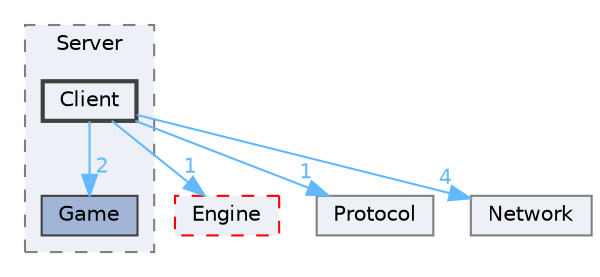 digraph "Flakkari/Server/Client"
{
 // LATEX_PDF_SIZE
  bgcolor="transparent";
  edge [fontname=Helvetica,fontsize=10,labelfontname=Helvetica,labelfontsize=10];
  node [fontname=Helvetica,fontsize=10,shape=box,height=0.2,width=0.4];
  compound=true
  subgraph clusterdir_b45b4f7f86949fcdbe13543d457ee769 {
    graph [ bgcolor="#edf0f7", pencolor="grey50", label="Server", fontname=Helvetica,fontsize=10 style="filled,dashed", URL="dir_b45b4f7f86949fcdbe13543d457ee769.html",tooltip=""]
  dir_96390089ad122cc0e79a3d516a8e4be8 [label="Game", fillcolor="#a2b4d6", color="grey25", style="filled", URL="dir_96390089ad122cc0e79a3d516a8e4be8.html",tooltip=""];
  dir_7e06220f9d8ad8af8703f9c9be194f68 [label="Client", fillcolor="#edf0f7", color="grey25", style="filled,bold", URL="dir_7e06220f9d8ad8af8703f9c9be194f68.html",tooltip=""];
  }
  dir_a8832efbf453ed375786272748b42b6e [label="Engine", fillcolor="#edf0f7", color="red", style="filled,dashed", URL="dir_a8832efbf453ed375786272748b42b6e.html",tooltip=""];
  dir_c5bb1fc07982e0126fd8087c13a737b0 [label="Protocol", fillcolor="#edf0f7", color="grey50", style="filled", URL="dir_c5bb1fc07982e0126fd8087c13a737b0.html",tooltip=""];
  dir_dc3bc5b104a4f9709e6dd6d8ef9cb2d5 [label="Network", fillcolor="#edf0f7", color="grey50", style="filled", URL="dir_dc3bc5b104a4f9709e6dd6d8ef9cb2d5.html",tooltip=""];
  dir_7e06220f9d8ad8af8703f9c9be194f68->dir_96390089ad122cc0e79a3d516a8e4be8 [headlabel="2", labeldistance=1.5 headhref="dir_000003_000009.html" href="dir_000003_000009.html" color="steelblue1" fontcolor="steelblue1"];
  dir_7e06220f9d8ad8af8703f9c9be194f68->dir_a8832efbf453ed375786272748b42b6e [headlabel="1", labeldistance=1.5 headhref="dir_000003_000006.html" href="dir_000003_000006.html" color="steelblue1" fontcolor="steelblue1"];
  dir_7e06220f9d8ad8af8703f9c9be194f68->dir_c5bb1fc07982e0126fd8087c13a737b0 [headlabel="1", labeldistance=1.5 headhref="dir_000003_000014.html" href="dir_000003_000014.html" color="steelblue1" fontcolor="steelblue1"];
  dir_7e06220f9d8ad8af8703f9c9be194f68->dir_dc3bc5b104a4f9709e6dd6d8ef9cb2d5 [headlabel="4", labeldistance=1.5 headhref="dir_000003_000013.html" href="dir_000003_000013.html" color="steelblue1" fontcolor="steelblue1"];
}
